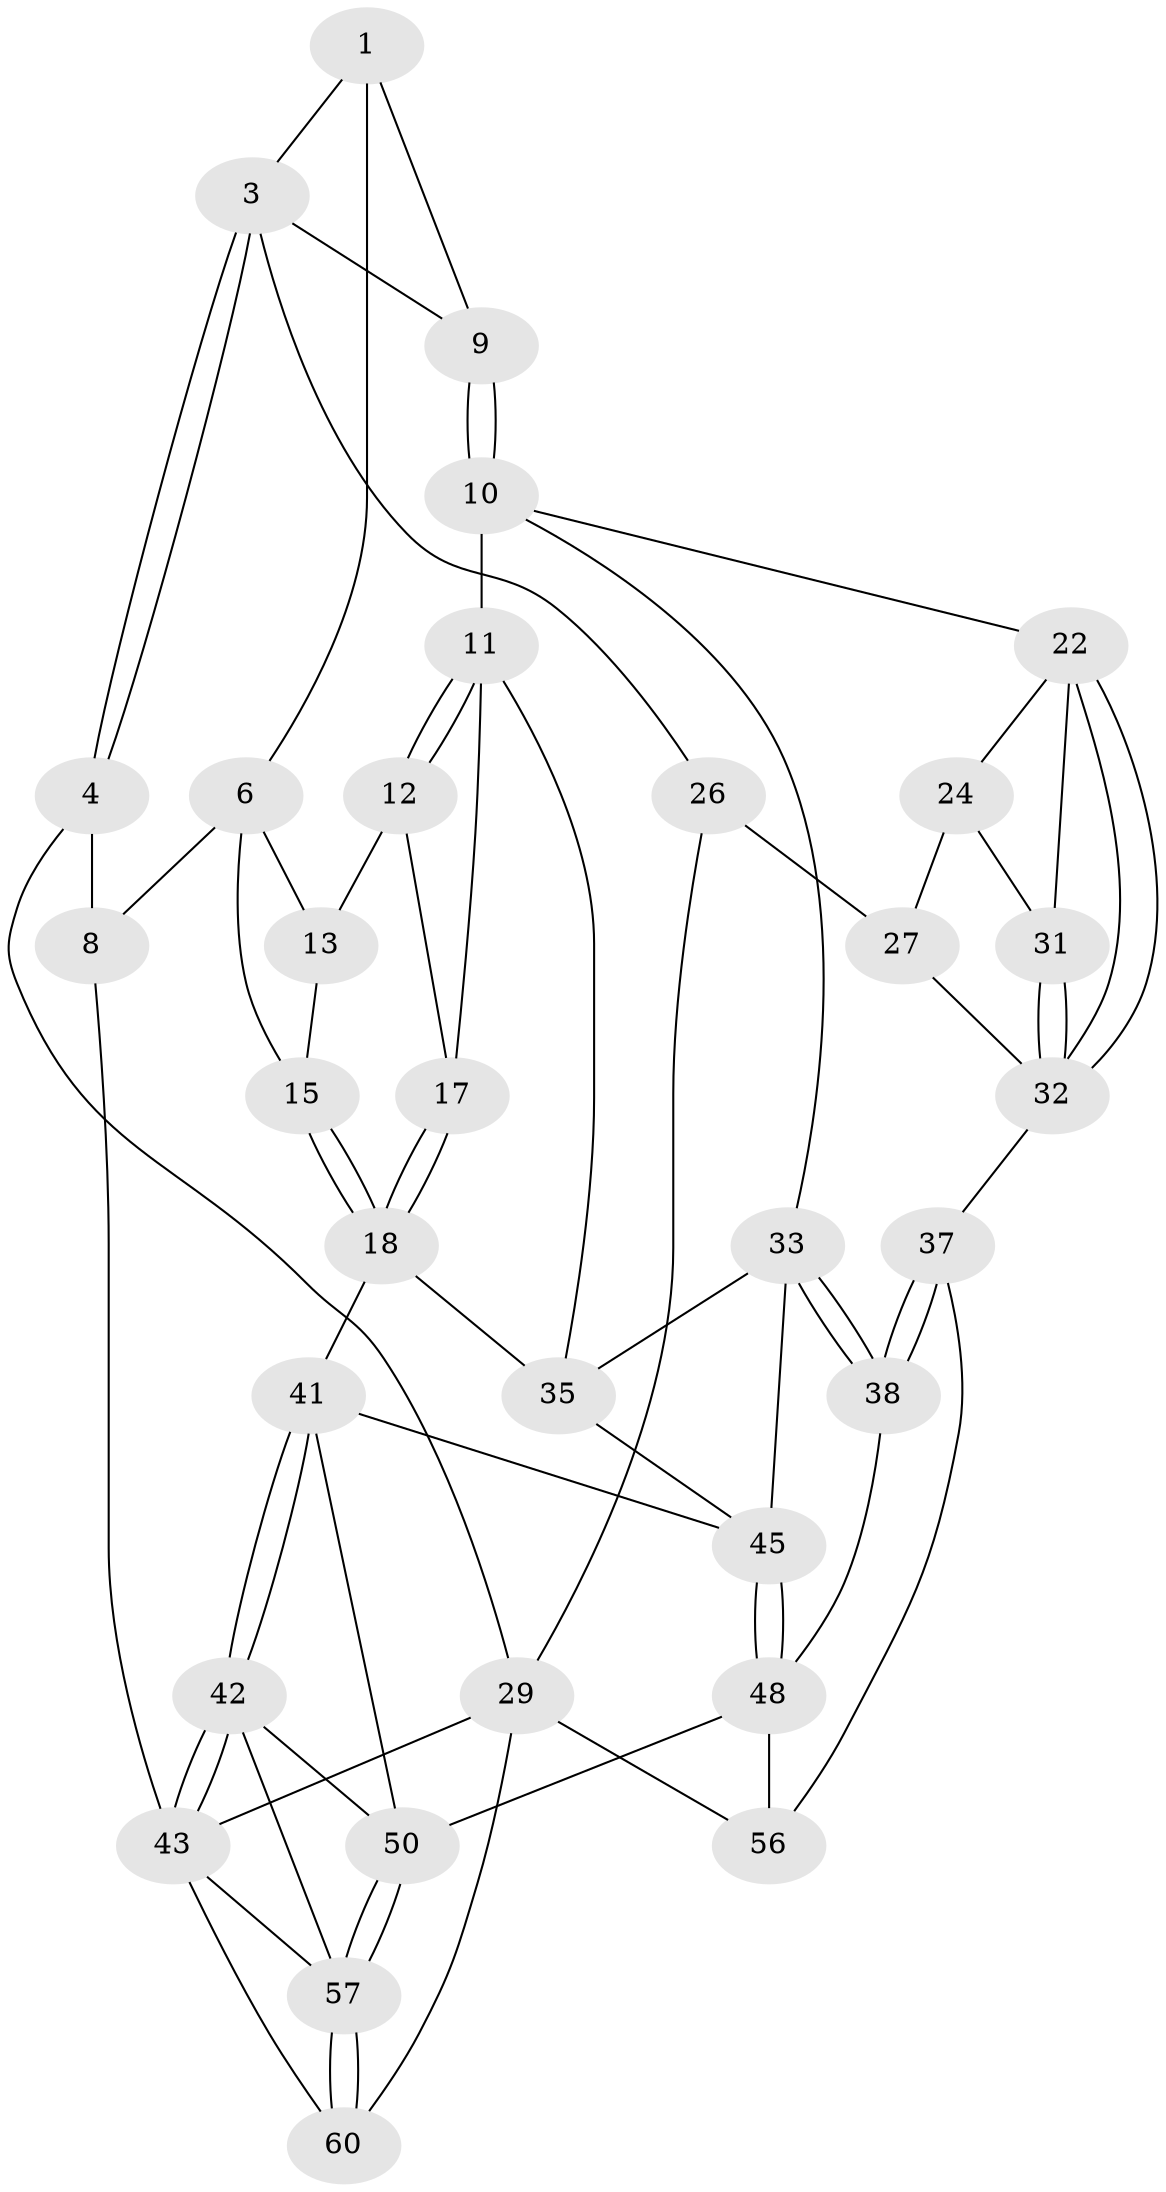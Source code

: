 // Generated by graph-tools (version 1.1) at 2025/24/03/03/25 07:24:32]
// undirected, 33 vertices, 73 edges
graph export_dot {
graph [start="1"]
  node [color=gray90,style=filled];
  1 [pos="+0.3621039568707553+0",super="+2"];
  3 [pos="+1+0",super="+25"];
  4 [pos="+1+0",super="+5"];
  6 [pos="+0.17751519084241155+0.24594760944929833",super="+7"];
  8 [pos="+0+0"];
  9 [pos="+0.5114501179015856+0.26320815026831706",super="+20"];
  10 [pos="+0.48702879423192896+0.34400324374881536",super="+21"];
  11 [pos="+0.45164399390802507+0.3593313968020523",super="+19"];
  12 [pos="+0.19118764228410093+0.2890206592658017",super="+16"];
  13 [pos="+0.18622617407849973+0.2800268446673536",super="+14"];
  15 [pos="+0+0.28775449133827813"];
  17 [pos="+0.22579373654792959+0.46357530996689333"];
  18 [pos="+0+0.4997120621613344",super="+40"];
  22 [pos="+0.6717744983696059+0.48891373164976104",super="+23"];
  24 [pos="+0.8662494019263883+0.2259240244150886",super="+28"];
  26 [pos="+1+0.5302792116234993",super="+30"];
  27 [pos="+0.88669695519891+0.5706647692843743",super="+44"];
  29 [pos="+1+1",super="+55"];
  31 [pos="+0.8383255292316222+0.5679678386351912"];
  32 [pos="+0.699955142485442+0.7109762981301943",super="+36"];
  33 [pos="+0.5119890471768065+0.6569027269506169",super="+34"];
  35 [pos="+0.2551051865313065+0.5275729831119669",super="+39"];
  37 [pos="+0.641011988436369+0.780779091468747",super="+53"];
  38 [pos="+0.5222203595075878+0.6746045069665992",super="+52"];
  41 [pos="+0+0.7904696463711122",super="+47"];
  42 [pos="+0+0.7999387229519976",super="+54"];
  43 [pos="+0+1",super="+59"];
  45 [pos="+0.3045330030048522+0.727996622645028",super="+46"];
  48 [pos="+0.30954542592889117+0.8511581582795072",super="+49"];
  50 [pos="+0.269511719978235+0.8956699876059243",super="+51"];
  56 [pos="+0.49095288836501894+0.9300424032376933"];
  57 [pos="+0.24170302118721626+1",super="+58"];
  60 [pos="+0.2426438393465697+1"];
  1 -- 6;
  1 -- 3;
  1 -- 9;
  3 -- 4;
  3 -- 4;
  3 -- 26;
  3 -- 9;
  4 -- 29;
  4 -- 8 [weight=2];
  6 -- 13;
  6 -- 8;
  6 -- 15;
  8 -- 43;
  9 -- 10;
  9 -- 10;
  10 -- 11;
  10 -- 33;
  10 -- 22;
  11 -- 12;
  11 -- 12;
  11 -- 17;
  11 -- 35;
  12 -- 13 [weight=2];
  12 -- 17;
  13 -- 15;
  15 -- 18;
  15 -- 18;
  17 -- 18;
  17 -- 18;
  18 -- 41;
  18 -- 35;
  22 -- 32;
  22 -- 32;
  22 -- 24;
  22 -- 31;
  24 -- 27;
  24 -- 31;
  26 -- 27 [weight=2];
  26 -- 29;
  27 -- 32;
  29 -- 43;
  29 -- 56;
  29 -- 60;
  31 -- 32;
  31 -- 32;
  32 -- 37;
  33 -- 38;
  33 -- 38;
  33 -- 35;
  33 -- 45;
  35 -- 45;
  37 -- 38 [weight=2];
  37 -- 38;
  37 -- 56;
  38 -- 48;
  41 -- 42;
  41 -- 42;
  41 -- 45;
  41 -- 50;
  42 -- 43;
  42 -- 43;
  42 -- 57;
  42 -- 50;
  43 -- 57;
  43 -- 60;
  45 -- 48;
  45 -- 48;
  48 -- 56;
  48 -- 50;
  50 -- 57;
  50 -- 57;
  57 -- 60;
  57 -- 60;
}
